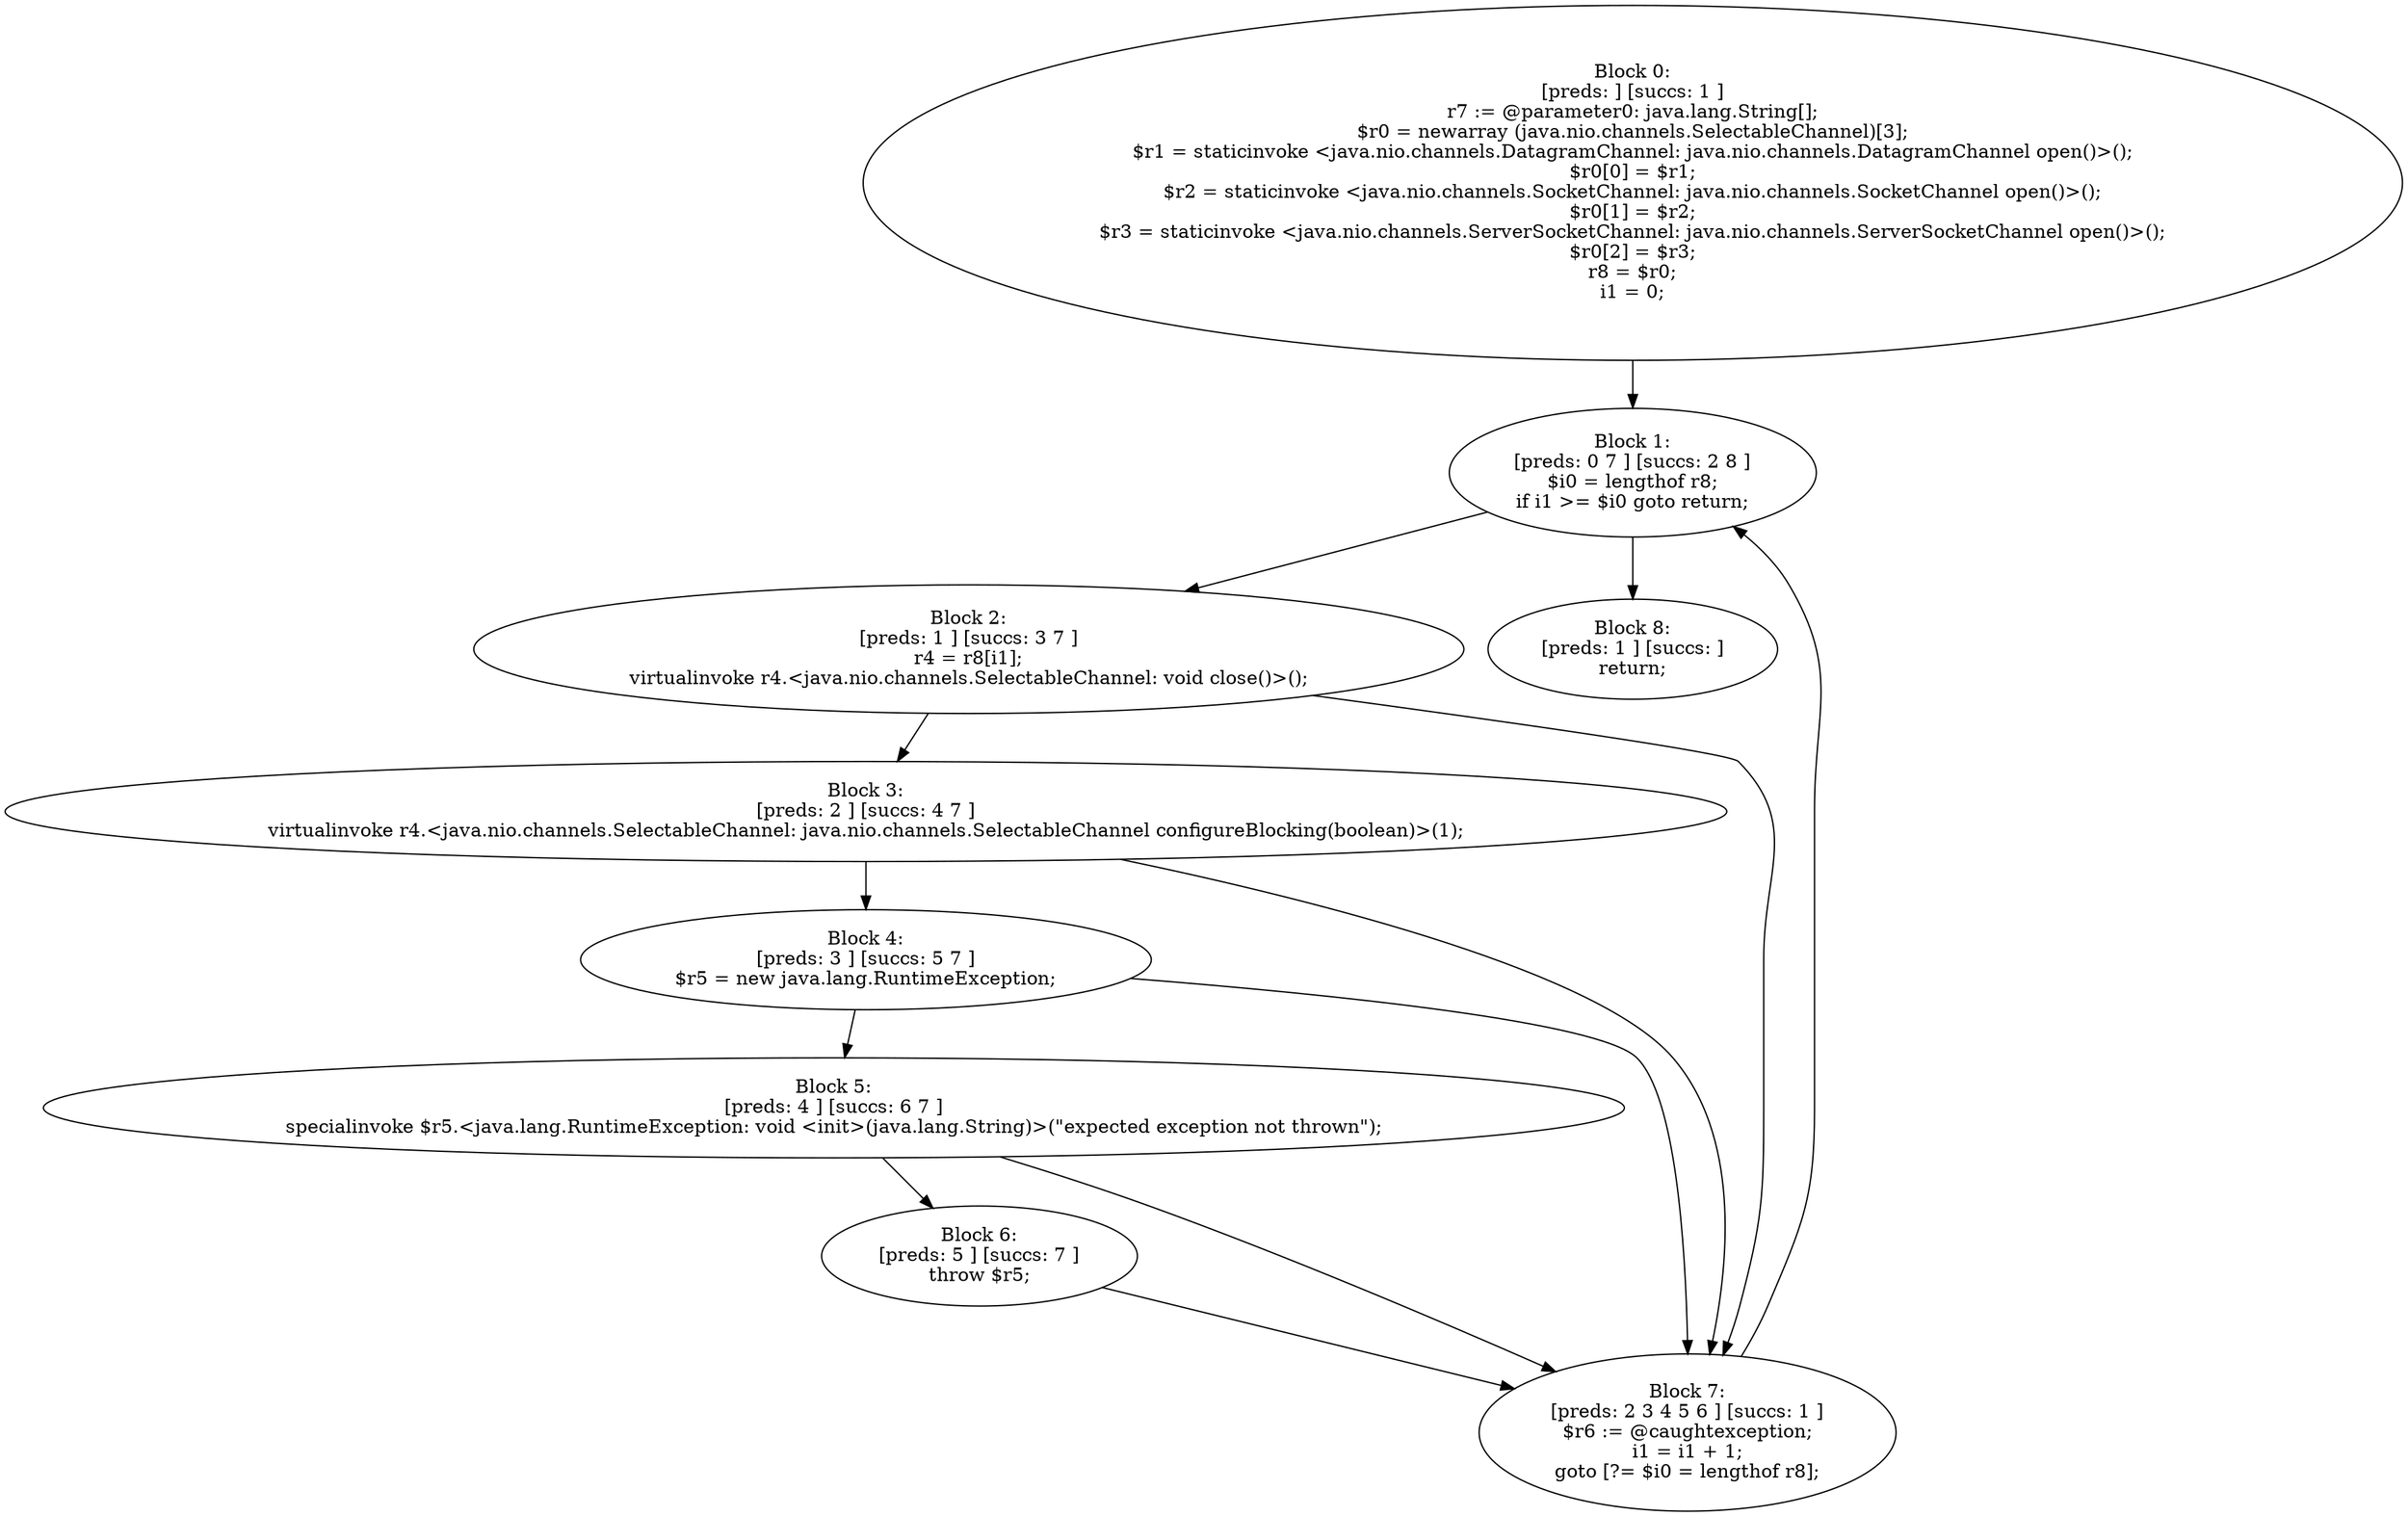 digraph "unitGraph" {
    "Block 0:
[preds: ] [succs: 1 ]
r7 := @parameter0: java.lang.String[];
$r0 = newarray (java.nio.channels.SelectableChannel)[3];
$r1 = staticinvoke <java.nio.channels.DatagramChannel: java.nio.channels.DatagramChannel open()>();
$r0[0] = $r1;
$r2 = staticinvoke <java.nio.channels.SocketChannel: java.nio.channels.SocketChannel open()>();
$r0[1] = $r2;
$r3 = staticinvoke <java.nio.channels.ServerSocketChannel: java.nio.channels.ServerSocketChannel open()>();
$r0[2] = $r3;
r8 = $r0;
i1 = 0;
"
    "Block 1:
[preds: 0 7 ] [succs: 2 8 ]
$i0 = lengthof r8;
if i1 >= $i0 goto return;
"
    "Block 2:
[preds: 1 ] [succs: 3 7 ]
r4 = r8[i1];
virtualinvoke r4.<java.nio.channels.SelectableChannel: void close()>();
"
    "Block 3:
[preds: 2 ] [succs: 4 7 ]
virtualinvoke r4.<java.nio.channels.SelectableChannel: java.nio.channels.SelectableChannel configureBlocking(boolean)>(1);
"
    "Block 4:
[preds: 3 ] [succs: 5 7 ]
$r5 = new java.lang.RuntimeException;
"
    "Block 5:
[preds: 4 ] [succs: 6 7 ]
specialinvoke $r5.<java.lang.RuntimeException: void <init>(java.lang.String)>(\"expected exception not thrown\");
"
    "Block 6:
[preds: 5 ] [succs: 7 ]
throw $r5;
"
    "Block 7:
[preds: 2 3 4 5 6 ] [succs: 1 ]
$r6 := @caughtexception;
i1 = i1 + 1;
goto [?= $i0 = lengthof r8];
"
    "Block 8:
[preds: 1 ] [succs: ]
return;
"
    "Block 0:
[preds: ] [succs: 1 ]
r7 := @parameter0: java.lang.String[];
$r0 = newarray (java.nio.channels.SelectableChannel)[3];
$r1 = staticinvoke <java.nio.channels.DatagramChannel: java.nio.channels.DatagramChannel open()>();
$r0[0] = $r1;
$r2 = staticinvoke <java.nio.channels.SocketChannel: java.nio.channels.SocketChannel open()>();
$r0[1] = $r2;
$r3 = staticinvoke <java.nio.channels.ServerSocketChannel: java.nio.channels.ServerSocketChannel open()>();
$r0[2] = $r3;
r8 = $r0;
i1 = 0;
"->"Block 1:
[preds: 0 7 ] [succs: 2 8 ]
$i0 = lengthof r8;
if i1 >= $i0 goto return;
";
    "Block 1:
[preds: 0 7 ] [succs: 2 8 ]
$i0 = lengthof r8;
if i1 >= $i0 goto return;
"->"Block 2:
[preds: 1 ] [succs: 3 7 ]
r4 = r8[i1];
virtualinvoke r4.<java.nio.channels.SelectableChannel: void close()>();
";
    "Block 1:
[preds: 0 7 ] [succs: 2 8 ]
$i0 = lengthof r8;
if i1 >= $i0 goto return;
"->"Block 8:
[preds: 1 ] [succs: ]
return;
";
    "Block 2:
[preds: 1 ] [succs: 3 7 ]
r4 = r8[i1];
virtualinvoke r4.<java.nio.channels.SelectableChannel: void close()>();
"->"Block 3:
[preds: 2 ] [succs: 4 7 ]
virtualinvoke r4.<java.nio.channels.SelectableChannel: java.nio.channels.SelectableChannel configureBlocking(boolean)>(1);
";
    "Block 2:
[preds: 1 ] [succs: 3 7 ]
r4 = r8[i1];
virtualinvoke r4.<java.nio.channels.SelectableChannel: void close()>();
"->"Block 7:
[preds: 2 3 4 5 6 ] [succs: 1 ]
$r6 := @caughtexception;
i1 = i1 + 1;
goto [?= $i0 = lengthof r8];
";
    "Block 3:
[preds: 2 ] [succs: 4 7 ]
virtualinvoke r4.<java.nio.channels.SelectableChannel: java.nio.channels.SelectableChannel configureBlocking(boolean)>(1);
"->"Block 4:
[preds: 3 ] [succs: 5 7 ]
$r5 = new java.lang.RuntimeException;
";
    "Block 3:
[preds: 2 ] [succs: 4 7 ]
virtualinvoke r4.<java.nio.channels.SelectableChannel: java.nio.channels.SelectableChannel configureBlocking(boolean)>(1);
"->"Block 7:
[preds: 2 3 4 5 6 ] [succs: 1 ]
$r6 := @caughtexception;
i1 = i1 + 1;
goto [?= $i0 = lengthof r8];
";
    "Block 4:
[preds: 3 ] [succs: 5 7 ]
$r5 = new java.lang.RuntimeException;
"->"Block 5:
[preds: 4 ] [succs: 6 7 ]
specialinvoke $r5.<java.lang.RuntimeException: void <init>(java.lang.String)>(\"expected exception not thrown\");
";
    "Block 4:
[preds: 3 ] [succs: 5 7 ]
$r5 = new java.lang.RuntimeException;
"->"Block 7:
[preds: 2 3 4 5 6 ] [succs: 1 ]
$r6 := @caughtexception;
i1 = i1 + 1;
goto [?= $i0 = lengthof r8];
";
    "Block 5:
[preds: 4 ] [succs: 6 7 ]
specialinvoke $r5.<java.lang.RuntimeException: void <init>(java.lang.String)>(\"expected exception not thrown\");
"->"Block 6:
[preds: 5 ] [succs: 7 ]
throw $r5;
";
    "Block 5:
[preds: 4 ] [succs: 6 7 ]
specialinvoke $r5.<java.lang.RuntimeException: void <init>(java.lang.String)>(\"expected exception not thrown\");
"->"Block 7:
[preds: 2 3 4 5 6 ] [succs: 1 ]
$r6 := @caughtexception;
i1 = i1 + 1;
goto [?= $i0 = lengthof r8];
";
    "Block 6:
[preds: 5 ] [succs: 7 ]
throw $r5;
"->"Block 7:
[preds: 2 3 4 5 6 ] [succs: 1 ]
$r6 := @caughtexception;
i1 = i1 + 1;
goto [?= $i0 = lengthof r8];
";
    "Block 7:
[preds: 2 3 4 5 6 ] [succs: 1 ]
$r6 := @caughtexception;
i1 = i1 + 1;
goto [?= $i0 = lengthof r8];
"->"Block 1:
[preds: 0 7 ] [succs: 2 8 ]
$i0 = lengthof r8;
if i1 >= $i0 goto return;
";
}
